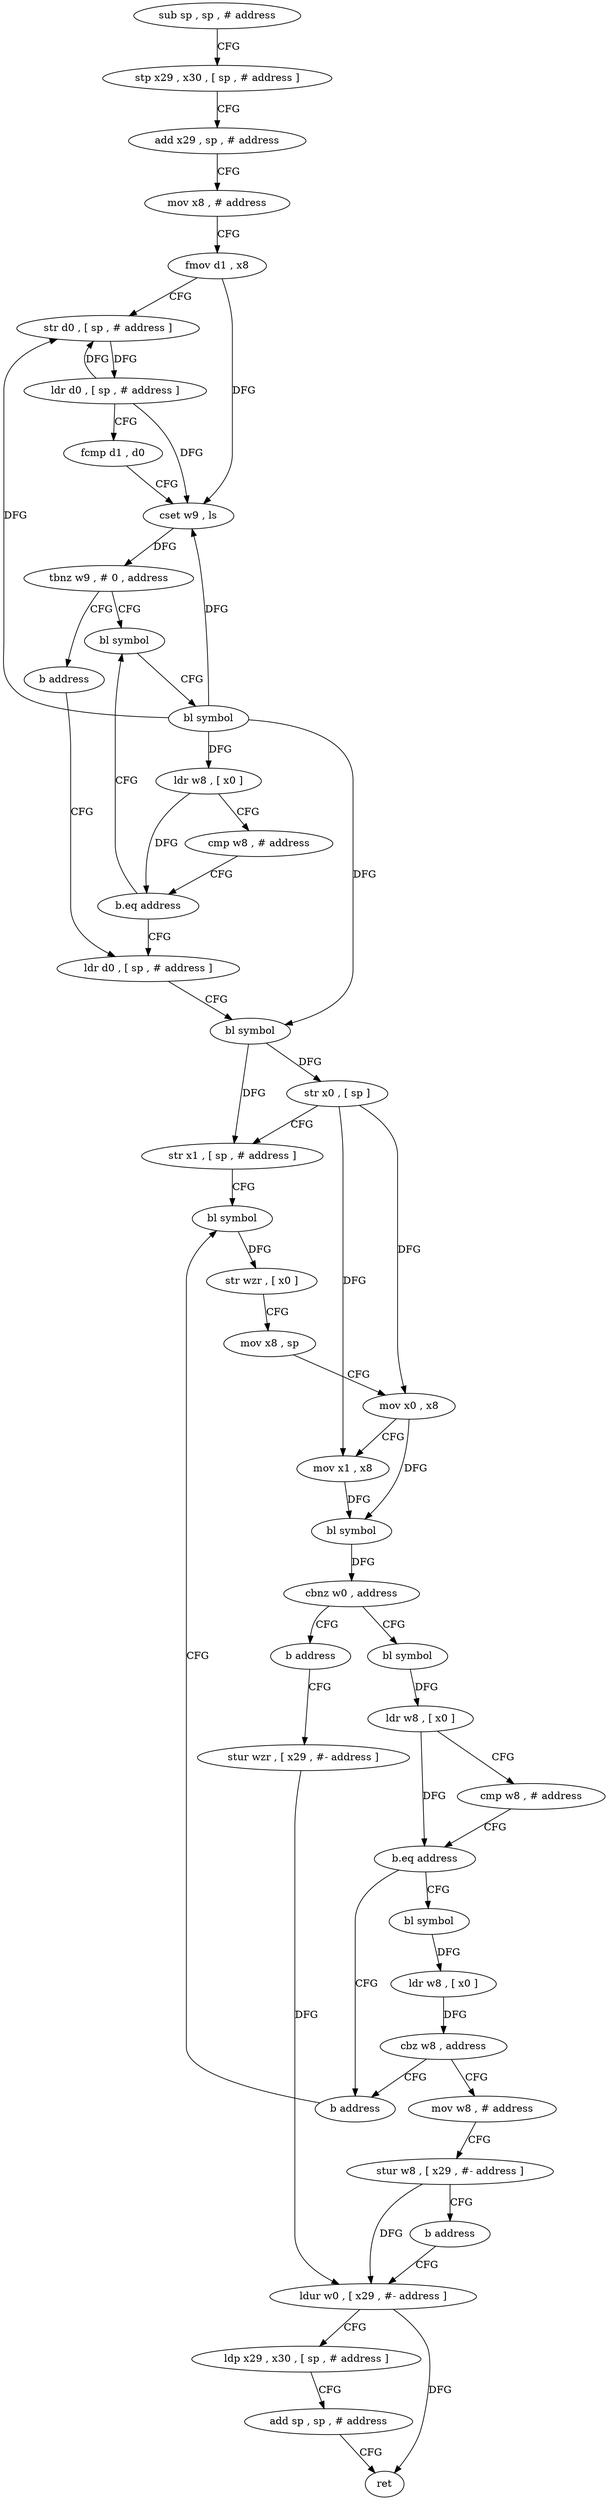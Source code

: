 digraph "func" {
"4232552" [label = "sub sp , sp , # address" ]
"4232556" [label = "stp x29 , x30 , [ sp , # address ]" ]
"4232560" [label = "add x29 , sp , # address" ]
"4232564" [label = "mov x8 , # address" ]
"4232568" [label = "fmov d1 , x8" ]
"4232572" [label = "str d0 , [ sp , # address ]" ]
"4232576" [label = "ldr d0 , [ sp , # address ]" ]
"4232580" [label = "fcmp d1 , d0" ]
"4232584" [label = "cset w9 , ls" ]
"4232588" [label = "tbnz w9 , # 0 , address" ]
"4232596" [label = "bl symbol" ]
"4232592" [label = "b address" ]
"4232600" [label = "bl symbol" ]
"4232604" [label = "ldr w8 , [ x0 ]" ]
"4232608" [label = "cmp w8 , # address" ]
"4232612" [label = "b.eq address" ]
"4232616" [label = "ldr d0 , [ sp , # address ]" ]
"4232620" [label = "bl symbol" ]
"4232624" [label = "str x0 , [ sp ]" ]
"4232628" [label = "str x1 , [ sp , # address ]" ]
"4232632" [label = "bl symbol" ]
"4232664" [label = "bl symbol" ]
"4232668" [label = "ldr w8 , [ x0 ]" ]
"4232672" [label = "cmp w8 , # address" ]
"4232676" [label = "b.eq address" ]
"4232704" [label = "b address" ]
"4232680" [label = "bl symbol" ]
"4232660" [label = "b address" ]
"4232708" [label = "stur wzr , [ x29 , #- address ]" ]
"4232684" [label = "ldr w8 , [ x0 ]" ]
"4232688" [label = "cbz w8 , address" ]
"4232692" [label = "mov w8 , # address" ]
"4232712" [label = "ldur w0 , [ x29 , #- address ]" ]
"4232636" [label = "str wzr , [ x0 ]" ]
"4232640" [label = "mov x8 , sp" ]
"4232644" [label = "mov x0 , x8" ]
"4232648" [label = "mov x1 , x8" ]
"4232652" [label = "bl symbol" ]
"4232656" [label = "cbnz w0 , address" ]
"4232696" [label = "stur w8 , [ x29 , #- address ]" ]
"4232700" [label = "b address" ]
"4232716" [label = "ldp x29 , x30 , [ sp , # address ]" ]
"4232720" [label = "add sp , sp , # address" ]
"4232724" [label = "ret" ]
"4232552" -> "4232556" [ label = "CFG" ]
"4232556" -> "4232560" [ label = "CFG" ]
"4232560" -> "4232564" [ label = "CFG" ]
"4232564" -> "4232568" [ label = "CFG" ]
"4232568" -> "4232572" [ label = "CFG" ]
"4232568" -> "4232584" [ label = "DFG" ]
"4232572" -> "4232576" [ label = "DFG" ]
"4232576" -> "4232580" [ label = "CFG" ]
"4232576" -> "4232572" [ label = "DFG" ]
"4232576" -> "4232584" [ label = "DFG" ]
"4232580" -> "4232584" [ label = "CFG" ]
"4232584" -> "4232588" [ label = "DFG" ]
"4232588" -> "4232596" [ label = "CFG" ]
"4232588" -> "4232592" [ label = "CFG" ]
"4232596" -> "4232600" [ label = "CFG" ]
"4232592" -> "4232616" [ label = "CFG" ]
"4232600" -> "4232604" [ label = "DFG" ]
"4232600" -> "4232572" [ label = "DFG" ]
"4232600" -> "4232584" [ label = "DFG" ]
"4232600" -> "4232620" [ label = "DFG" ]
"4232604" -> "4232608" [ label = "CFG" ]
"4232604" -> "4232612" [ label = "DFG" ]
"4232608" -> "4232612" [ label = "CFG" ]
"4232612" -> "4232596" [ label = "CFG" ]
"4232612" -> "4232616" [ label = "CFG" ]
"4232616" -> "4232620" [ label = "CFG" ]
"4232620" -> "4232624" [ label = "DFG" ]
"4232620" -> "4232628" [ label = "DFG" ]
"4232624" -> "4232628" [ label = "CFG" ]
"4232624" -> "4232644" [ label = "DFG" ]
"4232624" -> "4232648" [ label = "DFG" ]
"4232628" -> "4232632" [ label = "CFG" ]
"4232632" -> "4232636" [ label = "DFG" ]
"4232664" -> "4232668" [ label = "DFG" ]
"4232668" -> "4232672" [ label = "CFG" ]
"4232668" -> "4232676" [ label = "DFG" ]
"4232672" -> "4232676" [ label = "CFG" ]
"4232676" -> "4232704" [ label = "CFG" ]
"4232676" -> "4232680" [ label = "CFG" ]
"4232704" -> "4232632" [ label = "CFG" ]
"4232680" -> "4232684" [ label = "DFG" ]
"4232660" -> "4232708" [ label = "CFG" ]
"4232708" -> "4232712" [ label = "DFG" ]
"4232684" -> "4232688" [ label = "DFG" ]
"4232688" -> "4232704" [ label = "CFG" ]
"4232688" -> "4232692" [ label = "CFG" ]
"4232692" -> "4232696" [ label = "CFG" ]
"4232712" -> "4232716" [ label = "CFG" ]
"4232712" -> "4232724" [ label = "DFG" ]
"4232636" -> "4232640" [ label = "CFG" ]
"4232640" -> "4232644" [ label = "CFG" ]
"4232644" -> "4232648" [ label = "CFG" ]
"4232644" -> "4232652" [ label = "DFG" ]
"4232648" -> "4232652" [ label = "DFG" ]
"4232652" -> "4232656" [ label = "DFG" ]
"4232656" -> "4232664" [ label = "CFG" ]
"4232656" -> "4232660" [ label = "CFG" ]
"4232696" -> "4232700" [ label = "CFG" ]
"4232696" -> "4232712" [ label = "DFG" ]
"4232700" -> "4232712" [ label = "CFG" ]
"4232716" -> "4232720" [ label = "CFG" ]
"4232720" -> "4232724" [ label = "CFG" ]
}
